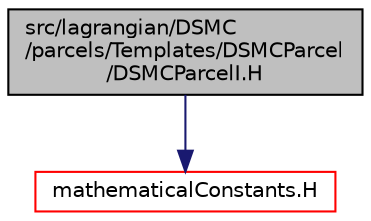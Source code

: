 digraph "src/lagrangian/DSMC/parcels/Templates/DSMCParcel/DSMCParcelI.H"
{
  bgcolor="transparent";
  edge [fontname="Helvetica",fontsize="10",labelfontname="Helvetica",labelfontsize="10"];
  node [fontname="Helvetica",fontsize="10",shape=record];
  Node1 [label="src/lagrangian/DSMC\l/parcels/Templates/DSMCParcel\l/DSMCParcelI.H",height=0.2,width=0.4,color="black", fillcolor="grey75", style="filled", fontcolor="black"];
  Node1 -> Node2 [color="midnightblue",fontsize="10",style="solid",fontname="Helvetica"];
  Node2 [label="mathematicalConstants.H",height=0.2,width=0.4,color="red",URL="$a08471.html"];
}
